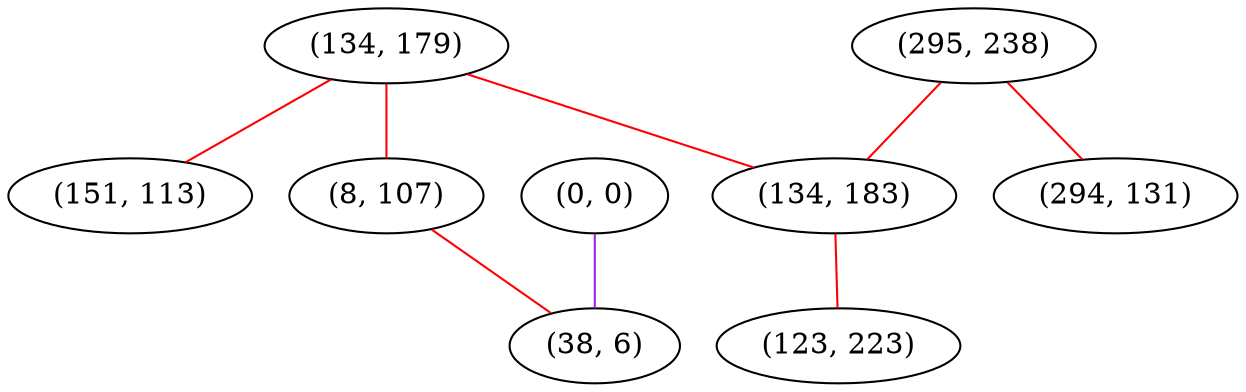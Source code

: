 graph "" {
"(134, 179)";
"(295, 238)";
"(0, 0)";
"(151, 113)";
"(8, 107)";
"(38, 6)";
"(294, 131)";
"(134, 183)";
"(123, 223)";
"(134, 179)" -- "(8, 107)"  [color=red, key=0, weight=1];
"(134, 179)" -- "(134, 183)"  [color=red, key=0, weight=1];
"(134, 179)" -- "(151, 113)"  [color=red, key=0, weight=1];
"(295, 238)" -- "(294, 131)"  [color=red, key=0, weight=1];
"(295, 238)" -- "(134, 183)"  [color=red, key=0, weight=1];
"(0, 0)" -- "(38, 6)"  [color=purple, key=0, weight=4];
"(8, 107)" -- "(38, 6)"  [color=red, key=0, weight=1];
"(134, 183)" -- "(123, 223)"  [color=red, key=0, weight=1];
}
